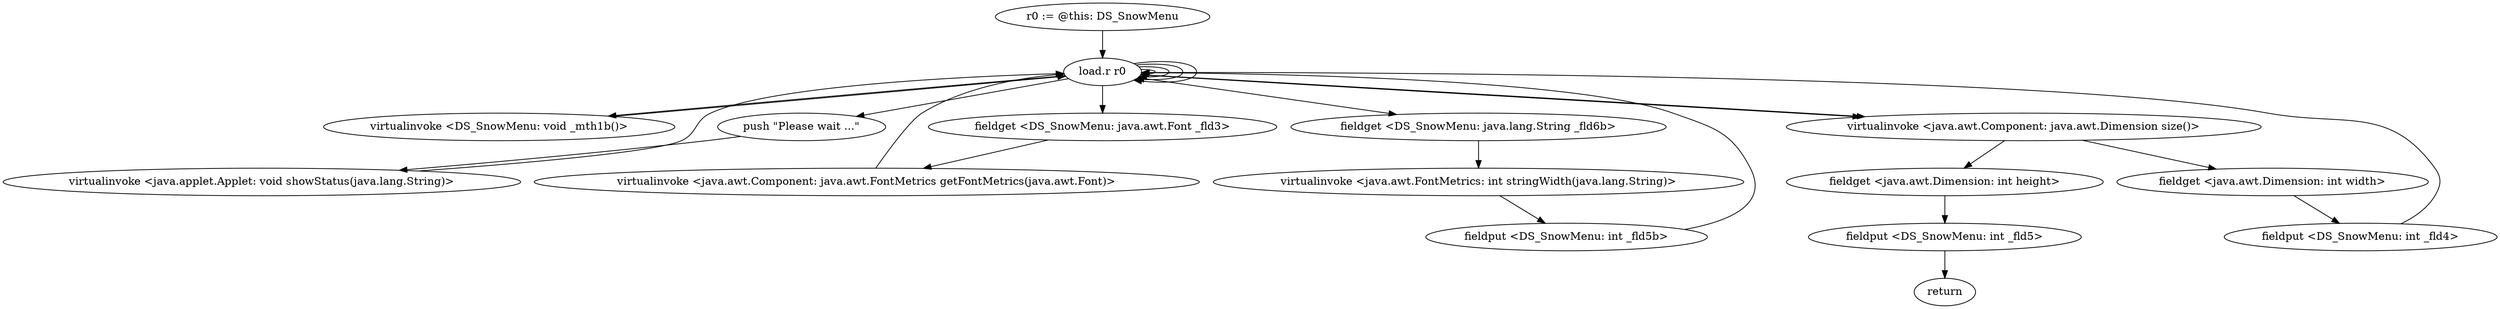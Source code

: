 digraph "" {
    "r0 := @this: DS_SnowMenu"
    "load.r r0"
    "r0 := @this: DS_SnowMenu"->"load.r r0";
    "virtualinvoke <DS_SnowMenu: void _mth1b()>"
    "load.r r0"->"virtualinvoke <DS_SnowMenu: void _mth1b()>";
    "virtualinvoke <DS_SnowMenu: void _mth1b()>"->"load.r r0";
    "push \"Please wait ...\""
    "load.r r0"->"push \"Please wait ...\"";
    "virtualinvoke <java.applet.Applet: void showStatus(java.lang.String)>"
    "push \"Please wait ...\""->"virtualinvoke <java.applet.Applet: void showStatus(java.lang.String)>";
    "virtualinvoke <java.applet.Applet: void showStatus(java.lang.String)>"->"load.r r0";
    "load.r r0"->"load.r r0";
    "load.r r0"->"load.r r0";
    "fieldget <DS_SnowMenu: java.awt.Font _fld3>"
    "load.r r0"->"fieldget <DS_SnowMenu: java.awt.Font _fld3>";
    "virtualinvoke <java.awt.Component: java.awt.FontMetrics getFontMetrics(java.awt.Font)>"
    "fieldget <DS_SnowMenu: java.awt.Font _fld3>"->"virtualinvoke <java.awt.Component: java.awt.FontMetrics getFontMetrics(java.awt.Font)>";
    "virtualinvoke <java.awt.Component: java.awt.FontMetrics getFontMetrics(java.awt.Font)>"->"load.r r0";
    "fieldget <DS_SnowMenu: java.lang.String _fld6b>"
    "load.r r0"->"fieldget <DS_SnowMenu: java.lang.String _fld6b>";
    "virtualinvoke <java.awt.FontMetrics: int stringWidth(java.lang.String)>"
    "fieldget <DS_SnowMenu: java.lang.String _fld6b>"->"virtualinvoke <java.awt.FontMetrics: int stringWidth(java.lang.String)>";
    "fieldput <DS_SnowMenu: int _fld5b>"
    "virtualinvoke <java.awt.FontMetrics: int stringWidth(java.lang.String)>"->"fieldput <DS_SnowMenu: int _fld5b>";
    "fieldput <DS_SnowMenu: int _fld5b>"->"load.r r0";
    "load.r r0"->"load.r r0";
    "virtualinvoke <java.awt.Component: java.awt.Dimension size()>"
    "load.r r0"->"virtualinvoke <java.awt.Component: java.awt.Dimension size()>";
    "fieldget <java.awt.Dimension: int width>"
    "virtualinvoke <java.awt.Component: java.awt.Dimension size()>"->"fieldget <java.awt.Dimension: int width>";
    "fieldput <DS_SnowMenu: int _fld4>"
    "fieldget <java.awt.Dimension: int width>"->"fieldput <DS_SnowMenu: int _fld4>";
    "fieldput <DS_SnowMenu: int _fld4>"->"load.r r0";
    "load.r r0"->"load.r r0";
    "load.r r0"->"virtualinvoke <java.awt.Component: java.awt.Dimension size()>";
    "fieldget <java.awt.Dimension: int height>"
    "virtualinvoke <java.awt.Component: java.awt.Dimension size()>"->"fieldget <java.awt.Dimension: int height>";
    "fieldput <DS_SnowMenu: int _fld5>"
    "fieldget <java.awt.Dimension: int height>"->"fieldput <DS_SnowMenu: int _fld5>";
    "return"
    "fieldput <DS_SnowMenu: int _fld5>"->"return";
}
